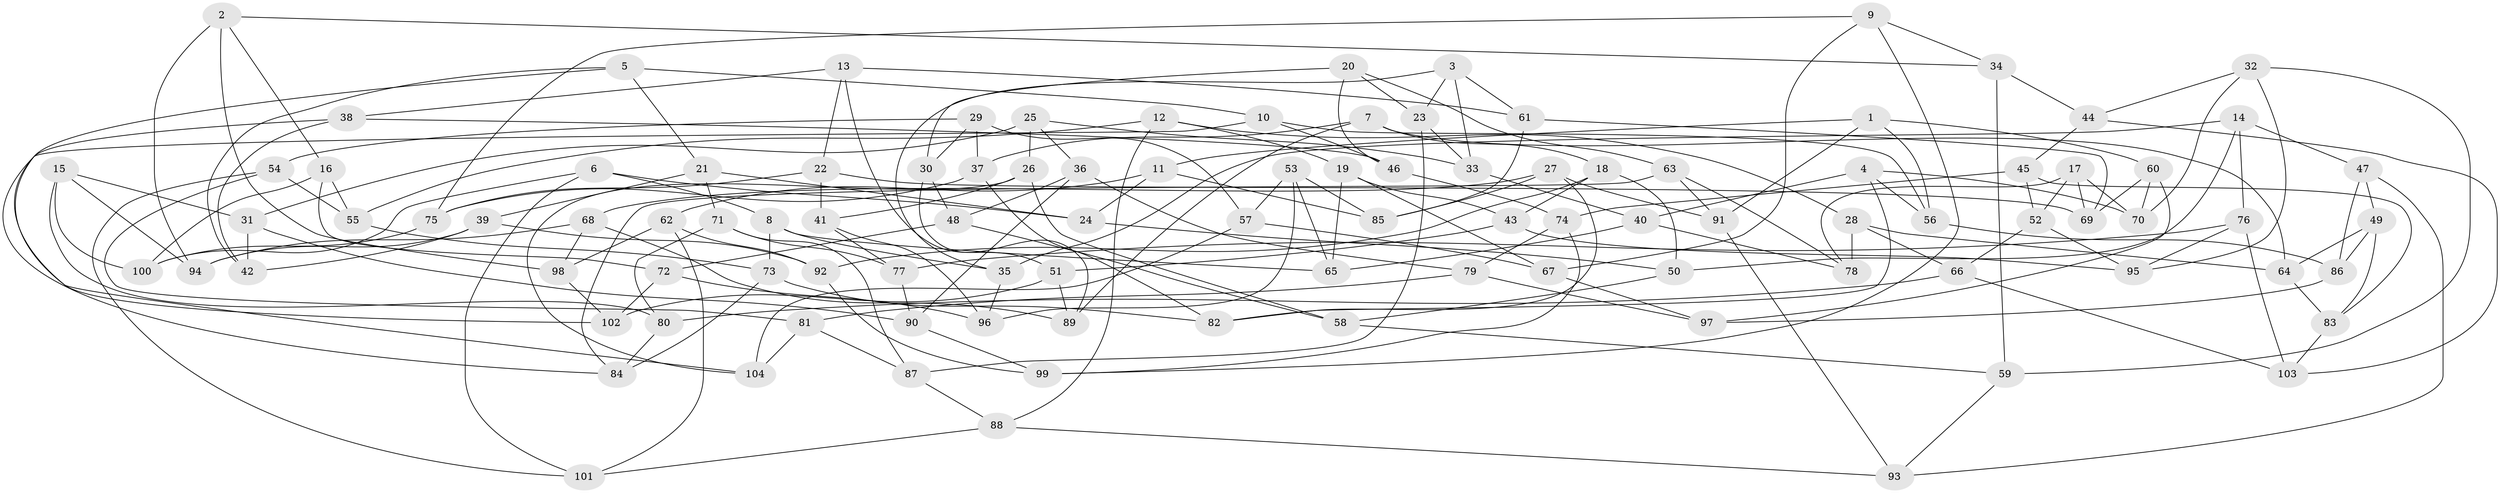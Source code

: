 // Generated by graph-tools (version 1.1) at 2025/16/03/09/25 04:16:33]
// undirected, 104 vertices, 208 edges
graph export_dot {
graph [start="1"]
  node [color=gray90,style=filled];
  1;
  2;
  3;
  4;
  5;
  6;
  7;
  8;
  9;
  10;
  11;
  12;
  13;
  14;
  15;
  16;
  17;
  18;
  19;
  20;
  21;
  22;
  23;
  24;
  25;
  26;
  27;
  28;
  29;
  30;
  31;
  32;
  33;
  34;
  35;
  36;
  37;
  38;
  39;
  40;
  41;
  42;
  43;
  44;
  45;
  46;
  47;
  48;
  49;
  50;
  51;
  52;
  53;
  54;
  55;
  56;
  57;
  58;
  59;
  60;
  61;
  62;
  63;
  64;
  65;
  66;
  67;
  68;
  69;
  70;
  71;
  72;
  73;
  74;
  75;
  76;
  77;
  78;
  79;
  80;
  81;
  82;
  83;
  84;
  85;
  86;
  87;
  88;
  89;
  90;
  91;
  92;
  93;
  94;
  95;
  96;
  97;
  98;
  99;
  100;
  101;
  102;
  103;
  104;
  1 -- 56;
  1 -- 11;
  1 -- 60;
  1 -- 91;
  2 -- 34;
  2 -- 94;
  2 -- 98;
  2 -- 16;
  3 -- 61;
  3 -- 23;
  3 -- 35;
  3 -- 33;
  4 -- 40;
  4 -- 56;
  4 -- 70;
  4 -- 82;
  5 -- 102;
  5 -- 21;
  5 -- 42;
  5 -- 10;
  6 -- 8;
  6 -- 100;
  6 -- 101;
  6 -- 24;
  7 -- 64;
  7 -- 18;
  7 -- 89;
  7 -- 37;
  8 -- 65;
  8 -- 73;
  8 -- 35;
  9 -- 99;
  9 -- 67;
  9 -- 34;
  9 -- 75;
  10 -- 46;
  10 -- 84;
  10 -- 56;
  11 -- 24;
  11 -- 62;
  11 -- 85;
  12 -- 88;
  12 -- 19;
  12 -- 28;
  12 -- 55;
  13 -- 51;
  13 -- 22;
  13 -- 38;
  13 -- 61;
  14 -- 35;
  14 -- 76;
  14 -- 50;
  14 -- 47;
  15 -- 80;
  15 -- 94;
  15 -- 31;
  15 -- 100;
  16 -- 72;
  16 -- 55;
  16 -- 100;
  17 -- 52;
  17 -- 70;
  17 -- 78;
  17 -- 69;
  18 -- 50;
  18 -- 43;
  18 -- 92;
  19 -- 67;
  19 -- 43;
  19 -- 65;
  20 -- 30;
  20 -- 46;
  20 -- 63;
  20 -- 23;
  21 -- 39;
  21 -- 71;
  21 -- 24;
  22 -- 41;
  22 -- 75;
  22 -- 69;
  23 -- 33;
  23 -- 87;
  24 -- 50;
  25 -- 26;
  25 -- 36;
  25 -- 33;
  25 -- 31;
  26 -- 58;
  26 -- 104;
  26 -- 41;
  27 -- 82;
  27 -- 68;
  27 -- 91;
  27 -- 85;
  28 -- 78;
  28 -- 66;
  28 -- 64;
  29 -- 30;
  29 -- 57;
  29 -- 37;
  29 -- 54;
  30 -- 89;
  30 -- 48;
  31 -- 42;
  31 -- 90;
  32 -- 44;
  32 -- 95;
  32 -- 59;
  32 -- 70;
  33 -- 40;
  34 -- 44;
  34 -- 59;
  35 -- 96;
  36 -- 48;
  36 -- 79;
  36 -- 90;
  37 -- 82;
  37 -- 75;
  38 -- 46;
  38 -- 104;
  38 -- 42;
  39 -- 92;
  39 -- 94;
  39 -- 42;
  40 -- 78;
  40 -- 65;
  41 -- 77;
  41 -- 96;
  43 -- 51;
  43 -- 95;
  44 -- 45;
  44 -- 103;
  45 -- 83;
  45 -- 74;
  45 -- 52;
  46 -- 74;
  47 -- 49;
  47 -- 86;
  47 -- 93;
  48 -- 58;
  48 -- 72;
  49 -- 64;
  49 -- 83;
  49 -- 86;
  50 -- 58;
  51 -- 102;
  51 -- 89;
  52 -- 66;
  52 -- 95;
  53 -- 85;
  53 -- 96;
  53 -- 65;
  53 -- 57;
  54 -- 55;
  54 -- 101;
  54 -- 81;
  55 -- 73;
  56 -- 86;
  57 -- 104;
  57 -- 67;
  58 -- 59;
  59 -- 93;
  60 -- 69;
  60 -- 70;
  60 -- 97;
  61 -- 85;
  61 -- 69;
  62 -- 98;
  62 -- 92;
  62 -- 101;
  63 -- 91;
  63 -- 78;
  63 -- 84;
  64 -- 83;
  66 -- 80;
  66 -- 103;
  67 -- 97;
  68 -- 94;
  68 -- 89;
  68 -- 98;
  71 -- 80;
  71 -- 77;
  71 -- 87;
  72 -- 102;
  72 -- 96;
  73 -- 84;
  73 -- 82;
  74 -- 79;
  74 -- 99;
  75 -- 100;
  76 -- 95;
  76 -- 77;
  76 -- 103;
  77 -- 90;
  79 -- 81;
  79 -- 97;
  80 -- 84;
  81 -- 87;
  81 -- 104;
  83 -- 103;
  86 -- 97;
  87 -- 88;
  88 -- 101;
  88 -- 93;
  90 -- 99;
  91 -- 93;
  92 -- 99;
  98 -- 102;
}
